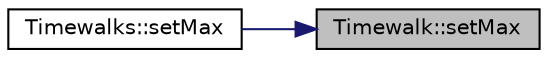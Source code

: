 digraph "Timewalk::setMax"
{
 // LATEX_PDF_SIZE
  edge [fontname="Helvetica",fontsize="10",labelfontname="Helvetica",labelfontsize="10"];
  node [fontname="Helvetica",fontsize="10",shape=record];
  rankdir="RL";
  Node1 [label="Timewalk::setMax",height=0.2,width=0.4,color="black", fillcolor="grey75", style="filled", fontcolor="black",tooltip=" "];
  Node1 -> Node2 [dir="back",color="midnightblue",fontsize="10",style="solid",fontname="Helvetica"];
  Node2 [label="Timewalks::setMax",height=0.2,width=0.4,color="black", fillcolor="white", style="filled",URL="$class_timewalks.html#a5a673fb539ce1a2c7d8fcc8061a84842",tooltip=" "];
}
